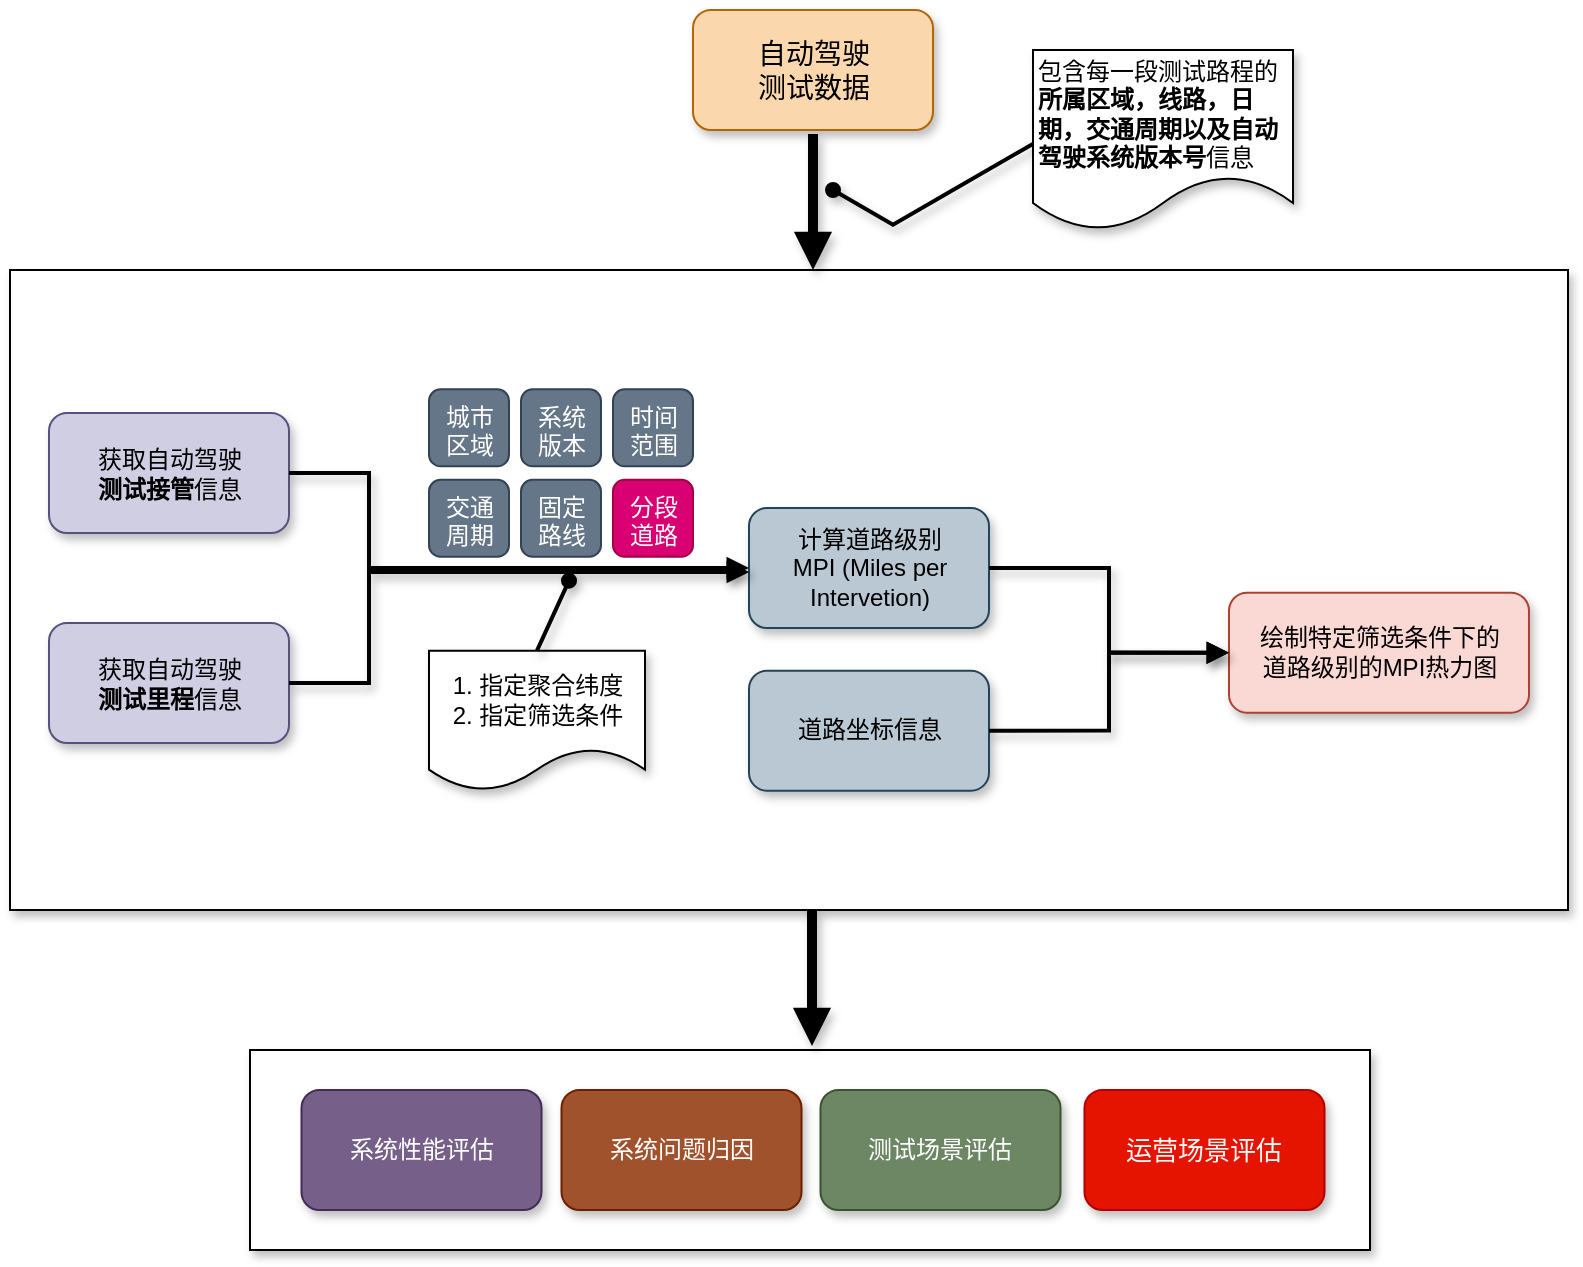 <mxfile version="20.1.3" type="github">
  <diagram id="EjsnJG6Ybaxj8_itxwH3" name="第 1 页">
    <mxGraphModel dx="1954" dy="607" grid="1" gridSize="10" guides="1" tooltips="1" connect="1" arrows="1" fold="1" page="1" pageScale="1" pageWidth="827" pageHeight="1169" math="0" shadow="0">
      <root>
        <mxCell id="0" />
        <mxCell id="1" parent="0" />
        <mxCell id="ssGUfMZIO7WxVPuY8eG7-69" value="" style="rounded=0;whiteSpace=wrap;html=1;shadow=1;fontSize=12;" vertex="1" parent="1">
          <mxGeometry x="110" y="710" width="560" height="100" as="geometry" />
        </mxCell>
        <mxCell id="ssGUfMZIO7WxVPuY8eG7-1" value="" style="rounded=0;whiteSpace=wrap;html=1;shadow=1;fontSize=12;" vertex="1" parent="1">
          <mxGeometry x="-10" y="320" width="779" height="320" as="geometry" />
        </mxCell>
        <mxCell id="ssGUfMZIO7WxVPuY8eG7-2" value="&lt;div style=&quot;font-size: 14px;&quot;&gt;自动驾驶&lt;/div&gt;&lt;div style=&quot;font-size: 14px;&quot;&gt;测试数据&lt;/div&gt;" style="rounded=1;whiteSpace=wrap;html=1;perimeterSpacing=2;fontSize=14;shadow=1;fillColor=#fad7ac;strokeColor=#b46504;" vertex="1" parent="1">
          <mxGeometry x="331.5" y="190" width="120" height="60" as="geometry" />
        </mxCell>
        <mxCell id="ssGUfMZIO7WxVPuY8eG7-3" value="" style="endArrow=block;html=1;rounded=0;fontSize=12;endFill=1;strokeWidth=5;exitX=0.5;exitY=1;exitDx=0;exitDy=0;shadow=1;" edge="1" parent="1" source="ssGUfMZIO7WxVPuY8eG7-2">
          <mxGeometry width="50" height="50" relative="1" as="geometry">
            <mxPoint x="451.5" y="280" as="sourcePoint" />
            <mxPoint x="391.5" y="320" as="targetPoint" />
            <Array as="points" />
          </mxGeometry>
        </mxCell>
        <mxCell id="ssGUfMZIO7WxVPuY8eG7-4" style="rounded=0;orthogonalLoop=1;jettySize=auto;html=1;exitX=0;exitY=0.5;exitDx=0;exitDy=0;shadow=1;fontSize=12;endArrow=oval;endFill=1;strokeWidth=2;edgeStyle=isometricEdgeStyle;elbow=vertical;" edge="1" parent="1" source="ssGUfMZIO7WxVPuY8eG7-5">
          <mxGeometry relative="1" as="geometry">
            <mxPoint x="401.5" y="280" as="targetPoint" />
            <Array as="points">
              <mxPoint x="461.5" y="280" />
            </Array>
          </mxGeometry>
        </mxCell>
        <mxCell id="ssGUfMZIO7WxVPuY8eG7-5" value="包含每一段测试路程的&lt;b&gt;所属区域，线路，日期，交通周期以及自动驾驶系统版本号&lt;/b&gt;信息" style="shape=document;whiteSpace=wrap;html=1;boundedLbl=1;shadow=1;fontSize=12;align=left;sketch=0;gradientColor=none;" vertex="1" parent="1">
          <mxGeometry x="501.5" y="210" width="130" height="90" as="geometry" />
        </mxCell>
        <mxCell id="ssGUfMZIO7WxVPuY8eG7-7" value="&lt;div&gt;获取自动驾驶&lt;/div&gt;&lt;div&gt;&lt;b&gt;测试接管&lt;/b&gt;信息&lt;br&gt;&lt;/div&gt;" style="rounded=1;whiteSpace=wrap;html=1;shadow=1;fontSize=12;fillColor=#d0cee2;strokeColor=#56517e;" vertex="1" parent="1">
          <mxGeometry x="9.5" y="391.53" width="120" height="60" as="geometry" />
        </mxCell>
        <mxCell id="ssGUfMZIO7WxVPuY8eG7-8" value="&lt;div&gt;获取自动驾驶&lt;/div&gt;&lt;div&gt;&lt;b&gt;测试里程&lt;/b&gt;信息&lt;/div&gt;" style="rounded=1;whiteSpace=wrap;html=1;shadow=1;fontSize=12;fillColor=#d0cee2;strokeColor=#56517e;" vertex="1" parent="1">
          <mxGeometry x="9.5" y="496.53" width="120" height="60" as="geometry" />
        </mxCell>
        <mxCell id="ssGUfMZIO7WxVPuY8eG7-9" value="&lt;div&gt;计算道路级别&lt;/div&gt;&lt;div&gt;MPI (Miles per Intervetion)&lt;/div&gt;" style="rounded=1;whiteSpace=wrap;html=1;shadow=1;fontSize=12;fillColor=#bac8d3;strokeColor=#23445d;" vertex="1" parent="1">
          <mxGeometry x="359.5" y="439.03" width="120" height="60" as="geometry" />
        </mxCell>
        <mxCell id="ssGUfMZIO7WxVPuY8eG7-15" value="&lt;div&gt;绘制特定筛选条件下的&lt;/div&gt;&lt;div&gt;道路级别的MPI热力图&lt;/div&gt;" style="rounded=1;whiteSpace=wrap;html=1;shadow=1;fontSize=12;align=center;fillColor=#fad9d5;strokeColor=#ae4132;" vertex="1" parent="1">
          <mxGeometry x="599.5" y="481.34" width="150" height="60" as="geometry" />
        </mxCell>
        <mxCell id="ssGUfMZIO7WxVPuY8eG7-18" value="" style="endArrow=block;html=1;rounded=0;fontSize=12;endFill=1;strokeWidth=5;exitX=0.5;exitY=1;exitDx=0;exitDy=0;shadow=1;" edge="1" parent="1">
          <mxGeometry width="50" height="50" relative="1" as="geometry">
            <mxPoint x="391" y="640" as="sourcePoint" />
            <mxPoint x="391" y="708" as="targetPoint" />
            <Array as="points" />
          </mxGeometry>
        </mxCell>
        <mxCell id="ssGUfMZIO7WxVPuY8eG7-24" value="&lt;div&gt;道路坐标信息&lt;/div&gt;" style="rounded=1;whiteSpace=wrap;html=1;shadow=1;fontSize=12;fillColor=#bac8d3;strokeColor=#23445d;" vertex="1" parent="1">
          <mxGeometry x="359.5" y="520.34" width="120" height="60" as="geometry" />
        </mxCell>
        <mxCell id="ssGUfMZIO7WxVPuY8eG7-32" value="&lt;div&gt;城市&lt;/div&gt;&lt;div&gt;区域&lt;/div&gt;" style="rounded=1;whiteSpace=wrap;html=1;sketch=0;fillColor=#647687;strokeColor=#314354;fontColor=#ffffff;verticalAlign=top;" vertex="1" parent="1">
          <mxGeometry x="199.5" y="379.65" width="40" height="38.5" as="geometry" />
        </mxCell>
        <mxCell id="ssGUfMZIO7WxVPuY8eG7-37" value="&lt;div&gt;1. 指定聚合纬度&lt;/div&gt;&lt;div&gt;2. 指定筛选条件&lt;br&gt;&lt;/div&gt;" style="shape=document;whiteSpace=wrap;html=1;boundedLbl=1;shadow=1;fontSize=12;align=center;" vertex="1" parent="1">
          <mxGeometry x="199.5" y="510.34" width="108" height="70" as="geometry" />
        </mxCell>
        <mxCell id="ssGUfMZIO7WxVPuY8eG7-41" style="rounded=0;orthogonalLoop=1;jettySize=auto;html=1;shadow=1;fontSize=12;endArrow=oval;endFill=1;strokeWidth=2;elbow=vertical;exitX=0.5;exitY=0;exitDx=0;exitDy=0;" edge="1" parent="1" source="ssGUfMZIO7WxVPuY8eG7-37">
          <mxGeometry relative="1" as="geometry">
            <mxPoint x="269.5" y="475.34" as="targetPoint" />
            <mxPoint x="229.5" y="581.03" as="sourcePoint" />
          </mxGeometry>
        </mxCell>
        <mxCell id="ssGUfMZIO7WxVPuY8eG7-44" value="&lt;div&gt;系统&lt;/div&gt;&lt;div&gt;版本&lt;/div&gt;" style="rounded=1;whiteSpace=wrap;html=1;sketch=0;fillColor=#647687;strokeColor=#314354;fontColor=#ffffff;verticalAlign=top;" vertex="1" parent="1">
          <mxGeometry x="245.5" y="379.65" width="40" height="38.5" as="geometry" />
        </mxCell>
        <mxCell id="ssGUfMZIO7WxVPuY8eG7-45" value="&lt;div&gt;时间&lt;/div&gt;&lt;div&gt;范围&lt;/div&gt;" style="rounded=1;whiteSpace=wrap;html=1;sketch=0;fillColor=#647687;strokeColor=#314354;fontColor=#ffffff;verticalAlign=top;" vertex="1" parent="1">
          <mxGeometry x="291.5" y="379.65" width="40" height="38.5" as="geometry" />
        </mxCell>
        <mxCell id="ssGUfMZIO7WxVPuY8eG7-46" value="&lt;div&gt;交通&lt;/div&gt;&lt;div&gt;周期&lt;/div&gt;" style="rounded=1;whiteSpace=wrap;html=1;sketch=0;fillColor=#647687;strokeColor=#314354;fontColor=#ffffff;verticalAlign=top;" vertex="1" parent="1">
          <mxGeometry x="199.5" y="424.9" width="40" height="38.5" as="geometry" />
        </mxCell>
        <mxCell id="ssGUfMZIO7WxVPuY8eG7-47" value="&lt;div&gt;固定&lt;/div&gt;&lt;div&gt;路线&lt;/div&gt;" style="rounded=1;whiteSpace=wrap;html=1;sketch=0;fillColor=#647687;strokeColor=#314354;fontColor=#ffffff;verticalAlign=top;" vertex="1" parent="1">
          <mxGeometry x="245.5" y="424.9" width="40" height="38.5" as="geometry" />
        </mxCell>
        <mxCell id="ssGUfMZIO7WxVPuY8eG7-48" value="&lt;div&gt;分段&lt;/div&gt;&lt;div&gt;道路&lt;/div&gt;" style="rounded=1;whiteSpace=wrap;html=1;sketch=0;fillColor=#d80073;strokeColor=#A50040;fontColor=#ffffff;verticalAlign=top;" vertex="1" parent="1">
          <mxGeometry x="291.5" y="424.9" width="40" height="38.5" as="geometry" />
        </mxCell>
        <mxCell id="ssGUfMZIO7WxVPuY8eG7-50" style="rounded=0;orthogonalLoop=1;jettySize=auto;html=1;exitX=1;exitY=0.5;exitDx=0;exitDy=0;shadow=1;fontSize=12;endArrow=block;endFill=1;strokeWidth=2;entryX=0;entryY=0.5;entryDx=0;entryDy=0;edgeStyle=orthogonalEdgeStyle;" edge="1" parent="1" source="ssGUfMZIO7WxVPuY8eG7-7" target="ssGUfMZIO7WxVPuY8eG7-9">
          <mxGeometry relative="1" as="geometry">
            <mxPoint x="139.5" y="536.53" as="sourcePoint" />
            <mxPoint x="339.5" y="484.03" as="targetPoint" />
            <Array as="points">
              <mxPoint x="169.5" y="422.03" />
              <mxPoint x="169.5" y="469.03" />
            </Array>
          </mxGeometry>
        </mxCell>
        <mxCell id="ssGUfMZIO7WxVPuY8eG7-55" style="edgeStyle=orthogonalEdgeStyle;rounded=0;orthogonalLoop=1;jettySize=auto;html=1;shadow=1;fontSize=12;endArrow=block;endFill=1;strokeWidth=2;" edge="1" parent="1" source="ssGUfMZIO7WxVPuY8eG7-8" target="ssGUfMZIO7WxVPuY8eG7-9">
          <mxGeometry relative="1" as="geometry">
            <mxPoint x="589.5" y="571.03" as="sourcePoint" />
            <mxPoint x="413.5" y="501.03" as="targetPoint" />
            <Array as="points">
              <mxPoint x="169.5" y="527.03" />
              <mxPoint x="169.5" y="471.03" />
            </Array>
          </mxGeometry>
        </mxCell>
        <mxCell id="ssGUfMZIO7WxVPuY8eG7-61" style="rounded=0;orthogonalLoop=1;jettySize=auto;html=1;exitX=1;exitY=0.5;exitDx=0;exitDy=0;shadow=1;fontSize=12;endArrow=block;endFill=1;strokeWidth=2;entryX=0;entryY=0.5;entryDx=0;entryDy=0;edgeStyle=orthogonalEdgeStyle;" edge="1" parent="1" source="ssGUfMZIO7WxVPuY8eG7-9" target="ssGUfMZIO7WxVPuY8eG7-15">
          <mxGeometry relative="1" as="geometry">
            <mxPoint x="499.5" y="489.03" as="sourcePoint" />
            <mxPoint x="609.5" y="515.34" as="targetPoint" />
          </mxGeometry>
        </mxCell>
        <mxCell id="ssGUfMZIO7WxVPuY8eG7-62" style="rounded=0;orthogonalLoop=1;jettySize=auto;html=1;exitX=1;exitY=0.5;exitDx=0;exitDy=0;shadow=1;fontSize=12;endArrow=block;endFill=1;strokeWidth=2;entryX=0;entryY=0.5;entryDx=0;entryDy=0;edgeStyle=orthogonalEdgeStyle;" edge="1" parent="1" source="ssGUfMZIO7WxVPuY8eG7-24" target="ssGUfMZIO7WxVPuY8eG7-15">
          <mxGeometry relative="1" as="geometry">
            <mxPoint x="489.5" y="479.03" as="sourcePoint" />
            <mxPoint x="619.5" y="525.34" as="targetPoint" />
          </mxGeometry>
        </mxCell>
        <mxCell id="ssGUfMZIO7WxVPuY8eG7-65" value="&lt;span style=&quot;&quot; class=&quot;ql-author-355949 ql-size-12&quot;&gt;系统性能评估&lt;/span&gt;&lt;span style=&quot;&quot; class=&quot;ql-size-12 ql-author-355949&quot;&gt;&lt;br&gt;&lt;/span&gt;" style="rounded=1;whiteSpace=wrap;html=1;shadow=1;fontSize=12;fillColor=#76608a;strokeColor=#432D57;fontColor=#ffffff;" vertex="1" parent="1">
          <mxGeometry x="135.75" y="730" width="120" height="60" as="geometry" />
        </mxCell>
        <mxCell id="ssGUfMZIO7WxVPuY8eG7-66" value="&lt;span style=&quot;&quot; class=&quot;ql-size-12 ql-author-355949&quot;&gt;系统问题归因&lt;/span&gt;&lt;span style=&quot;&quot; class=&quot;ql-author-355949 ql-size-12&quot;&gt;&lt;br&gt;&lt;/span&gt;" style="rounded=1;whiteSpace=wrap;html=1;shadow=1;fontSize=12;fillColor=#a0522d;strokeColor=#6D1F00;fontColor=#ffffff;" vertex="1" parent="1">
          <mxGeometry x="265.75" y="730" width="120" height="60" as="geometry" />
        </mxCell>
        <mxCell id="ssGUfMZIO7WxVPuY8eG7-67" value="&lt;span style=&quot;&quot; class=&quot;ql-author-355949 ql-size-12&quot;&gt;测试场景评估&lt;/span&gt;" style="rounded=1;whiteSpace=wrap;html=1;shadow=1;fontSize=12;fillColor=#6d8764;strokeColor=#3A5431;fontColor=#ffffff;" vertex="1" parent="1">
          <mxGeometry x="395.25" y="730" width="120" height="60" as="geometry" />
        </mxCell>
        <mxCell id="ssGUfMZIO7WxVPuY8eG7-68" value="&lt;font style=&quot;font-size: 13px;&quot;&gt;&lt;span data-shimo-docs=&quot;[[20,&amp;quot;自动驾驶系统性能评估&amp;quot;,&amp;quot;27:\&amp;quot;12\&amp;quot;&amp;quot;],[20,&amp;quot;\n&amp;quot;,&amp;quot;24:\&amp;quot;YIA0\&amp;quot;|27:\&amp;quot;12\&amp;quot;|33:1|ordered:\&amp;quot;decimal\&amp;quot;&amp;quot;],[20,&amp;quot;自动驾驶系统问题归因&amp;quot;,&amp;quot;27:\&amp;quot;12\&amp;quot;&amp;quot;],[20,&amp;quot;\n&amp;quot;,&amp;quot;24:\&amp;quot;DntZ\&amp;quot;|27:\&amp;quot;12\&amp;quot;|33:1|ordered:\&amp;quot;decimal\&amp;quot;&amp;quot;],[20,&amp;quot;自动驾驶测试场景评估&amp;quot;,&amp;quot;27:\&amp;quot;12\&amp;quot;&amp;quot;],[20,&amp;quot;\n&amp;quot;,&amp;quot;24:\&amp;quot;F8wu\&amp;quot;|27:\&amp;quot;12\&amp;quot;|33:1|ordered:\&amp;quot;decimal\&amp;quot;&amp;quot;],[20,&amp;quot;自动驾驶运营场景评估&amp;quot;,&amp;quot;27:\&amp;quot;12\&amp;quot;&amp;quot;],[20,&amp;quot;\n&amp;quot;,&amp;quot;24:\&amp;quot;8r8H\&amp;quot;|27:\&amp;quot;12\&amp;quot;|33:1|ordered:\&amp;quot;decimal\&amp;quot;&amp;quot;]]&quot;&gt;&lt;span style=&quot;&quot; class=&quot;ql-size-12 ql-author-355949&quot;&gt;运营场景评估&lt;/span&gt;&lt;/span&gt;&lt;/font&gt;" style="rounded=1;whiteSpace=wrap;html=1;shadow=1;fontSize=12;fillColor=#e51400;strokeColor=#B20000;fontColor=#ffffff;" vertex="1" parent="1">
          <mxGeometry x="527.25" y="730" width="120" height="60" as="geometry" />
        </mxCell>
      </root>
    </mxGraphModel>
  </diagram>
</mxfile>
